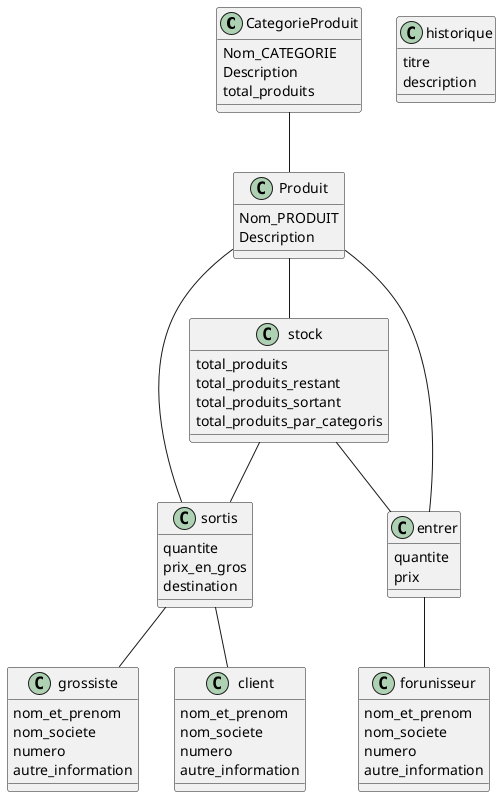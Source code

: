 @startuml

class CategorieProduit{
    Nom_CATEGORIE
    Description
    total_produits
}

class Produit{
    Nom_PRODUIT
    Description
    
}

class stock{
    total_produits
    total_produits_restant
    total_produits_sortant
    total_produits_par_categoris
}

class sortis{
    quantite
    prix_en_gros
    destination
}

class entrer{
    quantite
    prix
}

class grossiste{
    nom_et_prenom
    nom_societe
    numero
    autre_information
}

class forunisseur{
    nom_et_prenom
    nom_societe
    numero
    autre_information
}

class client{
    nom_et_prenom
    nom_societe
    numero
    autre_information
}

class historique{
    titre
    description
}

CategorieProduit -- Produit
Produit -- stock
Produit -- sortis
Produit -- entrer
entrer -- forunisseur
sortis -- grossiste
sortis -- client
stock -- sortis
stock -- entrer



@enduml